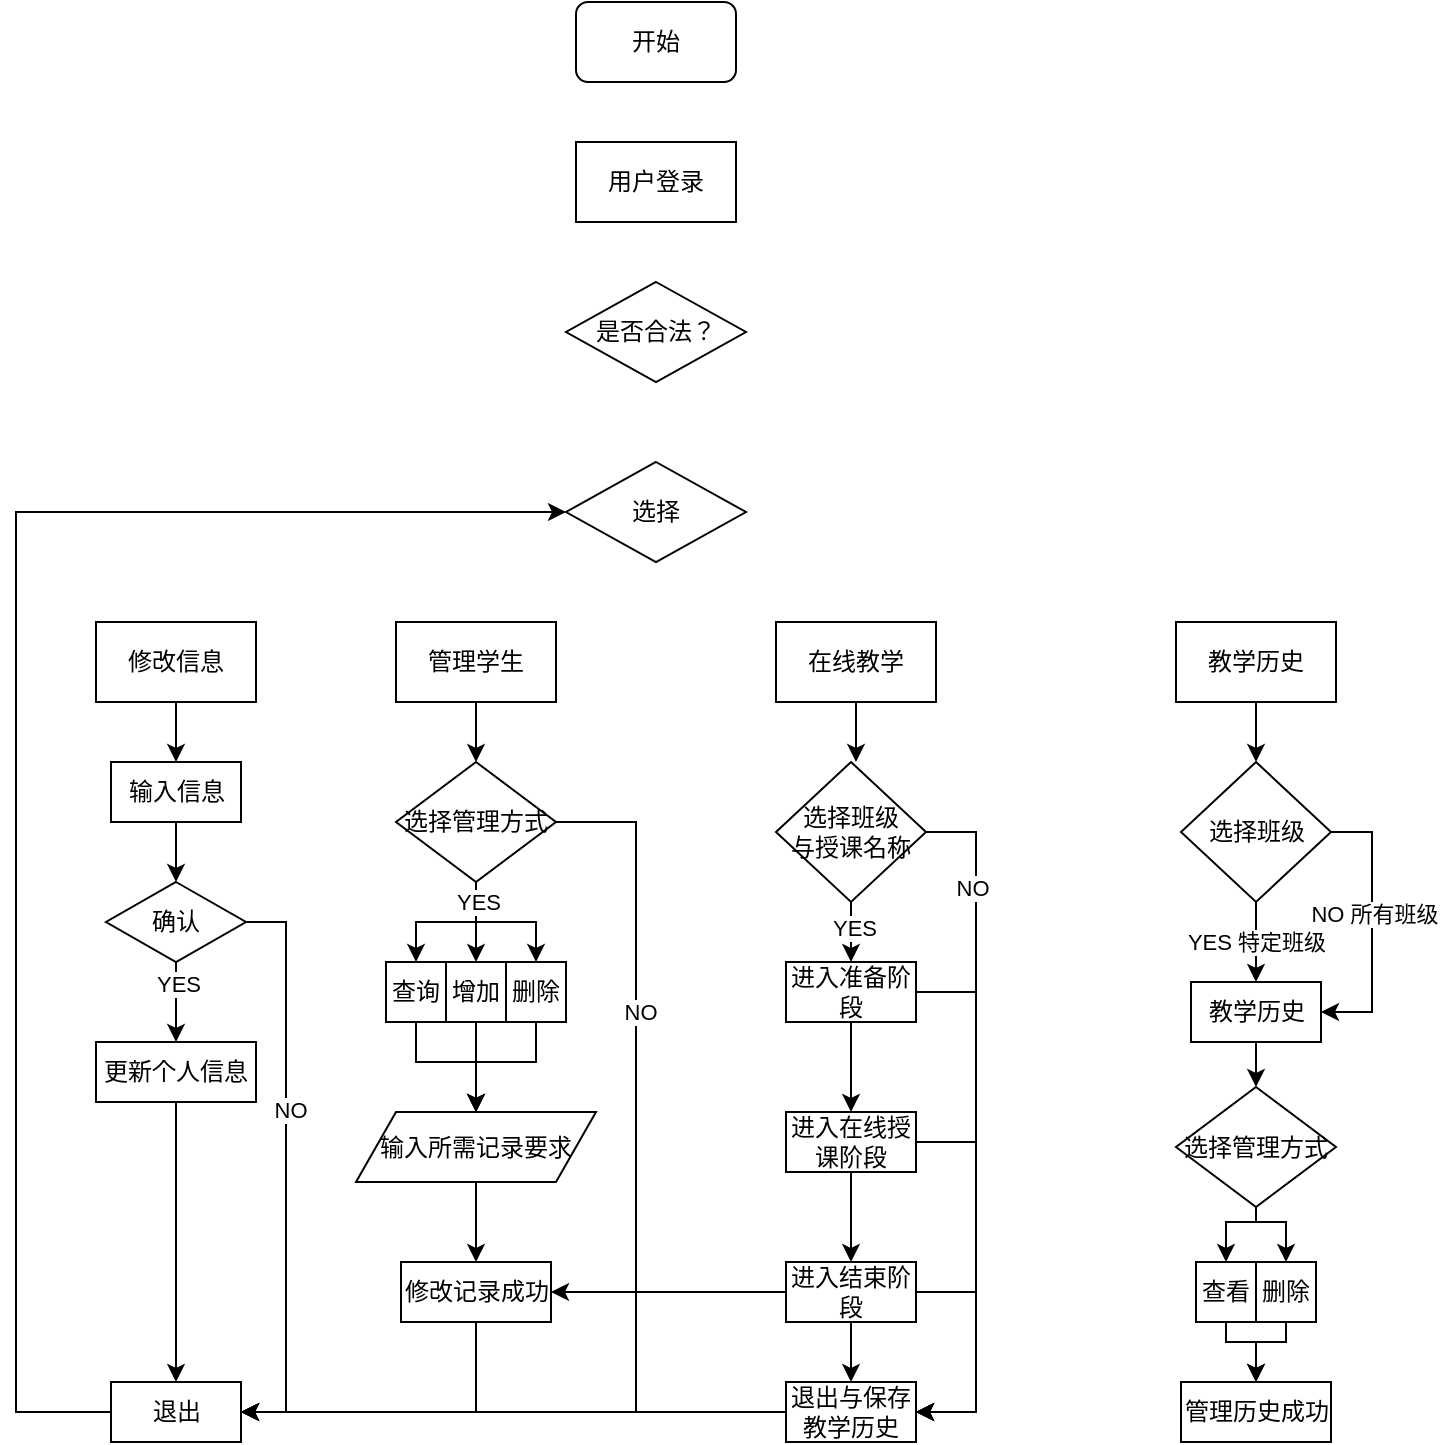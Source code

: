 <mxfile version="17.4.6" type="github">
  <diagram id="FC8rwYeyVndhtEH0XKV2" name="Page-1">
    <mxGraphModel dx="1108" dy="736" grid="1" gridSize="10" guides="1" tooltips="1" connect="1" arrows="1" fold="1" page="1" pageScale="1" pageWidth="827" pageHeight="1169" math="0" shadow="0">
      <root>
        <mxCell id="0" />
        <mxCell id="1" parent="0" />
        <mxCell id="85pWiXQKtu7gLdS7Zu_Z-2" value="开始" style="rounded=1;whiteSpace=wrap;html=1;" vertex="1" parent="1">
          <mxGeometry x="330" y="20" width="80" height="40" as="geometry" />
        </mxCell>
        <mxCell id="85pWiXQKtu7gLdS7Zu_Z-4" value="用户登录" style="rounded=0;whiteSpace=wrap;html=1;" vertex="1" parent="1">
          <mxGeometry x="330" y="90" width="80" height="40" as="geometry" />
        </mxCell>
        <mxCell id="85pWiXQKtu7gLdS7Zu_Z-5" value="是否合法？" style="rhombus;whiteSpace=wrap;html=1;" vertex="1" parent="1">
          <mxGeometry x="325" y="160" width="90" height="50" as="geometry" />
        </mxCell>
        <mxCell id="85pWiXQKtu7gLdS7Zu_Z-6" value="选择" style="rhombus;whiteSpace=wrap;html=1;" vertex="1" parent="1">
          <mxGeometry x="325" y="250" width="90" height="50" as="geometry" />
        </mxCell>
        <mxCell id="85pWiXQKtu7gLdS7Zu_Z-23" style="edgeStyle=orthogonalEdgeStyle;rounded=0;orthogonalLoop=1;jettySize=auto;html=1;entryX=0.5;entryY=0;entryDx=0;entryDy=0;" edge="1" parent="1" source="85pWiXQKtu7gLdS7Zu_Z-7" target="85pWiXQKtu7gLdS7Zu_Z-19">
          <mxGeometry relative="1" as="geometry" />
        </mxCell>
        <mxCell id="85pWiXQKtu7gLdS7Zu_Z-7" value="修改信息" style="rounded=0;whiteSpace=wrap;html=1;" vertex="1" parent="1">
          <mxGeometry x="90" y="330" width="80" height="40" as="geometry" />
        </mxCell>
        <mxCell id="85pWiXQKtu7gLdS7Zu_Z-37" style="edgeStyle=orthogonalEdgeStyle;rounded=0;orthogonalLoop=1;jettySize=auto;html=1;exitX=0.5;exitY=1;exitDx=0;exitDy=0;" edge="1" parent="1" source="85pWiXQKtu7gLdS7Zu_Z-10" target="85pWiXQKtu7gLdS7Zu_Z-13">
          <mxGeometry relative="1" as="geometry" />
        </mxCell>
        <mxCell id="85pWiXQKtu7gLdS7Zu_Z-10" value="管理学生" style="rounded=0;whiteSpace=wrap;html=1;" vertex="1" parent="1">
          <mxGeometry x="240" y="330" width="80" height="40" as="geometry" />
        </mxCell>
        <mxCell id="85pWiXQKtu7gLdS7Zu_Z-60" style="edgeStyle=orthogonalEdgeStyle;rounded=0;orthogonalLoop=1;jettySize=auto;html=1;" edge="1" parent="1" source="85pWiXQKtu7gLdS7Zu_Z-11">
          <mxGeometry relative="1" as="geometry">
            <mxPoint x="470" y="400" as="targetPoint" />
          </mxGeometry>
        </mxCell>
        <mxCell id="85pWiXQKtu7gLdS7Zu_Z-11" value="在线教学" style="rounded=0;whiteSpace=wrap;html=1;" vertex="1" parent="1">
          <mxGeometry x="430" y="330" width="80" height="40" as="geometry" />
        </mxCell>
        <mxCell id="85pWiXQKtu7gLdS7Zu_Z-99" style="edgeStyle=orthogonalEdgeStyle;rounded=0;orthogonalLoop=1;jettySize=auto;html=1;entryX=0.5;entryY=0;entryDx=0;entryDy=0;" edge="1" parent="1" source="85pWiXQKtu7gLdS7Zu_Z-12" target="85pWiXQKtu7gLdS7Zu_Z-86">
          <mxGeometry relative="1" as="geometry" />
        </mxCell>
        <mxCell id="85pWiXQKtu7gLdS7Zu_Z-12" value="教学历史" style="rounded=0;whiteSpace=wrap;html=1;" vertex="1" parent="1">
          <mxGeometry x="630" y="330" width="80" height="40" as="geometry" />
        </mxCell>
        <mxCell id="85pWiXQKtu7gLdS7Zu_Z-38" style="edgeStyle=orthogonalEdgeStyle;rounded=0;orthogonalLoop=1;jettySize=auto;html=1;exitX=0.5;exitY=1;exitDx=0;exitDy=0;" edge="1" parent="1" source="85pWiXQKtu7gLdS7Zu_Z-13" target="85pWiXQKtu7gLdS7Zu_Z-14">
          <mxGeometry relative="1" as="geometry" />
        </mxCell>
        <mxCell id="85pWiXQKtu7gLdS7Zu_Z-39" style="edgeStyle=orthogonalEdgeStyle;rounded=0;orthogonalLoop=1;jettySize=auto;html=1;exitX=0.5;exitY=1;exitDx=0;exitDy=0;entryX=0.5;entryY=0;entryDx=0;entryDy=0;" edge="1" parent="1" source="85pWiXQKtu7gLdS7Zu_Z-13" target="85pWiXQKtu7gLdS7Zu_Z-16">
          <mxGeometry relative="1" as="geometry" />
        </mxCell>
        <mxCell id="85pWiXQKtu7gLdS7Zu_Z-40" style="edgeStyle=orthogonalEdgeStyle;rounded=0;orthogonalLoop=1;jettySize=auto;html=1;exitX=0.5;exitY=1;exitDx=0;exitDy=0;entryX=0.5;entryY=0;entryDx=0;entryDy=0;" edge="1" parent="1" source="85pWiXQKtu7gLdS7Zu_Z-13" target="85pWiXQKtu7gLdS7Zu_Z-17">
          <mxGeometry relative="1" as="geometry" />
        </mxCell>
        <mxCell id="85pWiXQKtu7gLdS7Zu_Z-48" value="YES" style="edgeLabel;html=1;align=center;verticalAlign=middle;resizable=0;points=[];" vertex="1" connectable="0" parent="85pWiXQKtu7gLdS7Zu_Z-40">
          <mxGeometry x="-0.714" y="1" relative="1" as="geometry">
            <mxPoint as="offset" />
          </mxGeometry>
        </mxCell>
        <mxCell id="85pWiXQKtu7gLdS7Zu_Z-55" style="edgeStyle=orthogonalEdgeStyle;rounded=0;orthogonalLoop=1;jettySize=auto;html=1;exitX=1;exitY=0.5;exitDx=0;exitDy=0;entryX=1;entryY=0.5;entryDx=0;entryDy=0;" edge="1" parent="1" source="85pWiXQKtu7gLdS7Zu_Z-13" target="85pWiXQKtu7gLdS7Zu_Z-31">
          <mxGeometry relative="1" as="geometry">
            <Array as="points">
              <mxPoint x="360" y="430" />
              <mxPoint x="360" y="725" />
            </Array>
          </mxGeometry>
        </mxCell>
        <mxCell id="85pWiXQKtu7gLdS7Zu_Z-56" value="NO" style="edgeLabel;html=1;align=center;verticalAlign=middle;resizable=0;points=[];" vertex="1" connectable="0" parent="85pWiXQKtu7gLdS7Zu_Z-55">
          <mxGeometry x="-0.493" y="2" relative="1" as="geometry">
            <mxPoint as="offset" />
          </mxGeometry>
        </mxCell>
        <mxCell id="85pWiXQKtu7gLdS7Zu_Z-13" value="选择管理方式" style="rhombus;whiteSpace=wrap;html=1;" vertex="1" parent="1">
          <mxGeometry x="240" y="400" width="80" height="60" as="geometry" />
        </mxCell>
        <mxCell id="85pWiXQKtu7gLdS7Zu_Z-41" style="edgeStyle=orthogonalEdgeStyle;rounded=0;orthogonalLoop=1;jettySize=auto;html=1;exitX=0.5;exitY=1;exitDx=0;exitDy=0;entryX=0.5;entryY=0;entryDx=0;entryDy=0;" edge="1" parent="1" source="85pWiXQKtu7gLdS7Zu_Z-14" target="85pWiXQKtu7gLdS7Zu_Z-35">
          <mxGeometry relative="1" as="geometry">
            <Array as="points">
              <mxPoint x="250" y="550" />
              <mxPoint x="280" y="550" />
            </Array>
          </mxGeometry>
        </mxCell>
        <mxCell id="85pWiXQKtu7gLdS7Zu_Z-14" value="查询" style="rounded=0;whiteSpace=wrap;html=1;" vertex="1" parent="1">
          <mxGeometry x="235" y="500" width="30" height="30" as="geometry" />
        </mxCell>
        <mxCell id="85pWiXQKtu7gLdS7Zu_Z-42" style="edgeStyle=orthogonalEdgeStyle;rounded=0;orthogonalLoop=1;jettySize=auto;html=1;exitX=0.5;exitY=1;exitDx=0;exitDy=0;entryX=0.5;entryY=0;entryDx=0;entryDy=0;" edge="1" parent="1" source="85pWiXQKtu7gLdS7Zu_Z-16" target="85pWiXQKtu7gLdS7Zu_Z-35">
          <mxGeometry relative="1" as="geometry" />
        </mxCell>
        <mxCell id="85pWiXQKtu7gLdS7Zu_Z-16" value="增加" style="rounded=0;whiteSpace=wrap;html=1;" vertex="1" parent="1">
          <mxGeometry x="265" y="500" width="30" height="30" as="geometry" />
        </mxCell>
        <mxCell id="85pWiXQKtu7gLdS7Zu_Z-43" style="edgeStyle=orthogonalEdgeStyle;rounded=0;orthogonalLoop=1;jettySize=auto;html=1;exitX=0.5;exitY=1;exitDx=0;exitDy=0;entryX=0.5;entryY=0;entryDx=0;entryDy=0;" edge="1" parent="1" source="85pWiXQKtu7gLdS7Zu_Z-17" target="85pWiXQKtu7gLdS7Zu_Z-35">
          <mxGeometry relative="1" as="geometry">
            <Array as="points">
              <mxPoint x="310" y="550" />
              <mxPoint x="280" y="550" />
            </Array>
          </mxGeometry>
        </mxCell>
        <mxCell id="85pWiXQKtu7gLdS7Zu_Z-17" value="删除" style="rounded=0;whiteSpace=wrap;html=1;" vertex="1" parent="1">
          <mxGeometry x="295" y="500" width="30" height="30" as="geometry" />
        </mxCell>
        <mxCell id="85pWiXQKtu7gLdS7Zu_Z-24" style="edgeStyle=orthogonalEdgeStyle;rounded=0;orthogonalLoop=1;jettySize=auto;html=1;exitX=0.5;exitY=1;exitDx=0;exitDy=0;entryX=0.5;entryY=0;entryDx=0;entryDy=0;" edge="1" parent="1" source="85pWiXQKtu7gLdS7Zu_Z-19" target="85pWiXQKtu7gLdS7Zu_Z-21">
          <mxGeometry relative="1" as="geometry" />
        </mxCell>
        <mxCell id="85pWiXQKtu7gLdS7Zu_Z-19" value="输入信息" style="rounded=0;whiteSpace=wrap;html=1;" vertex="1" parent="1">
          <mxGeometry x="97.5" y="400" width="65" height="30" as="geometry" />
        </mxCell>
        <mxCell id="85pWiXQKtu7gLdS7Zu_Z-25" style="edgeStyle=orthogonalEdgeStyle;rounded=0;orthogonalLoop=1;jettySize=auto;html=1;exitX=0.5;exitY=1;exitDx=0;exitDy=0;" edge="1" parent="1" source="85pWiXQKtu7gLdS7Zu_Z-21" target="85pWiXQKtu7gLdS7Zu_Z-22">
          <mxGeometry relative="1" as="geometry" />
        </mxCell>
        <mxCell id="85pWiXQKtu7gLdS7Zu_Z-27" value="YES" style="edgeLabel;html=1;align=center;verticalAlign=middle;resizable=0;points=[];" vertex="1" connectable="0" parent="85pWiXQKtu7gLdS7Zu_Z-25">
          <mxGeometry x="-0.45" y="1" relative="1" as="geometry">
            <mxPoint as="offset" />
          </mxGeometry>
        </mxCell>
        <mxCell id="85pWiXQKtu7gLdS7Zu_Z-32" style="edgeStyle=orthogonalEdgeStyle;rounded=0;orthogonalLoop=1;jettySize=auto;html=1;exitX=1;exitY=0.5;exitDx=0;exitDy=0;entryX=1;entryY=0.5;entryDx=0;entryDy=0;" edge="1" parent="1" source="85pWiXQKtu7gLdS7Zu_Z-21" target="85pWiXQKtu7gLdS7Zu_Z-31">
          <mxGeometry relative="1" as="geometry" />
        </mxCell>
        <mxCell id="85pWiXQKtu7gLdS7Zu_Z-33" value="NO" style="edgeLabel;html=1;align=center;verticalAlign=middle;resizable=0;points=[];" vertex="1" connectable="0" parent="85pWiXQKtu7gLdS7Zu_Z-32">
          <mxGeometry x="-0.21" y="2" relative="1" as="geometry">
            <mxPoint as="offset" />
          </mxGeometry>
        </mxCell>
        <mxCell id="85pWiXQKtu7gLdS7Zu_Z-21" value="确认" style="rhombus;whiteSpace=wrap;html=1;" vertex="1" parent="1">
          <mxGeometry x="95" y="460" width="70" height="40" as="geometry" />
        </mxCell>
        <mxCell id="85pWiXQKtu7gLdS7Zu_Z-52" style="edgeStyle=orthogonalEdgeStyle;rounded=0;orthogonalLoop=1;jettySize=auto;html=1;entryX=0.5;entryY=0;entryDx=0;entryDy=0;" edge="1" parent="1" source="85pWiXQKtu7gLdS7Zu_Z-22" target="85pWiXQKtu7gLdS7Zu_Z-31">
          <mxGeometry relative="1" as="geometry" />
        </mxCell>
        <mxCell id="85pWiXQKtu7gLdS7Zu_Z-22" value="更新个人信息" style="rounded=0;whiteSpace=wrap;html=1;" vertex="1" parent="1">
          <mxGeometry x="90" y="540" width="80" height="30" as="geometry" />
        </mxCell>
        <mxCell id="85pWiXQKtu7gLdS7Zu_Z-34" style="edgeStyle=orthogonalEdgeStyle;rounded=0;orthogonalLoop=1;jettySize=auto;html=1;entryX=0;entryY=0.5;entryDx=0;entryDy=0;" edge="1" parent="1" source="85pWiXQKtu7gLdS7Zu_Z-31" target="85pWiXQKtu7gLdS7Zu_Z-6">
          <mxGeometry relative="1" as="geometry">
            <Array as="points">
              <mxPoint x="50" y="725" />
              <mxPoint x="50" y="275" />
            </Array>
          </mxGeometry>
        </mxCell>
        <mxCell id="85pWiXQKtu7gLdS7Zu_Z-31" value="退出" style="rounded=0;whiteSpace=wrap;html=1;" vertex="1" parent="1">
          <mxGeometry x="97.5" y="710" width="65" height="30" as="geometry" />
        </mxCell>
        <mxCell id="85pWiXQKtu7gLdS7Zu_Z-45" style="edgeStyle=orthogonalEdgeStyle;rounded=0;orthogonalLoop=1;jettySize=auto;html=1;entryX=0.5;entryY=0;entryDx=0;entryDy=0;" edge="1" parent="1" source="85pWiXQKtu7gLdS7Zu_Z-35" target="85pWiXQKtu7gLdS7Zu_Z-44">
          <mxGeometry relative="1" as="geometry" />
        </mxCell>
        <mxCell id="85pWiXQKtu7gLdS7Zu_Z-35" value="输入所需记录要求" style="shape=parallelogram;perimeter=parallelogramPerimeter;whiteSpace=wrap;html=1;fixedSize=1;" vertex="1" parent="1">
          <mxGeometry x="220" y="575" width="120" height="35" as="geometry" />
        </mxCell>
        <mxCell id="85pWiXQKtu7gLdS7Zu_Z-54" style="edgeStyle=orthogonalEdgeStyle;rounded=0;orthogonalLoop=1;jettySize=auto;html=1;entryX=1;entryY=0.5;entryDx=0;entryDy=0;" edge="1" parent="1" source="85pWiXQKtu7gLdS7Zu_Z-44" target="85pWiXQKtu7gLdS7Zu_Z-31">
          <mxGeometry relative="1" as="geometry">
            <Array as="points">
              <mxPoint x="280" y="725" />
            </Array>
          </mxGeometry>
        </mxCell>
        <mxCell id="85pWiXQKtu7gLdS7Zu_Z-44" value="修改记录成功" style="rounded=0;whiteSpace=wrap;html=1;" vertex="1" parent="1">
          <mxGeometry x="242.5" y="650" width="75" height="30" as="geometry" />
        </mxCell>
        <mxCell id="85pWiXQKtu7gLdS7Zu_Z-76" style="edgeStyle=orthogonalEdgeStyle;rounded=0;orthogonalLoop=1;jettySize=auto;html=1;entryX=0.5;entryY=0;entryDx=0;entryDy=0;" edge="1" parent="1" source="85pWiXQKtu7gLdS7Zu_Z-61" target="85pWiXQKtu7gLdS7Zu_Z-62">
          <mxGeometry relative="1" as="geometry" />
        </mxCell>
        <mxCell id="85pWiXQKtu7gLdS7Zu_Z-77" style="edgeStyle=orthogonalEdgeStyle;rounded=0;orthogonalLoop=1;jettySize=auto;html=1;entryX=1;entryY=0.5;entryDx=0;entryDy=0;" edge="1" parent="1" source="85pWiXQKtu7gLdS7Zu_Z-61" target="85pWiXQKtu7gLdS7Zu_Z-69">
          <mxGeometry relative="1" as="geometry">
            <Array as="points">
              <mxPoint x="530" y="515" />
              <mxPoint x="530" y="725" />
            </Array>
          </mxGeometry>
        </mxCell>
        <mxCell id="85pWiXQKtu7gLdS7Zu_Z-61" value="进入准备阶段" style="rounded=0;whiteSpace=wrap;html=1;" vertex="1" parent="1">
          <mxGeometry x="435" y="500" width="65" height="30" as="geometry" />
        </mxCell>
        <mxCell id="85pWiXQKtu7gLdS7Zu_Z-78" style="edgeStyle=orthogonalEdgeStyle;rounded=0;orthogonalLoop=1;jettySize=auto;html=1;entryX=0.5;entryY=0;entryDx=0;entryDy=0;" edge="1" parent="1" source="85pWiXQKtu7gLdS7Zu_Z-62" target="85pWiXQKtu7gLdS7Zu_Z-68">
          <mxGeometry relative="1" as="geometry" />
        </mxCell>
        <mxCell id="85pWiXQKtu7gLdS7Zu_Z-79" style="edgeStyle=orthogonalEdgeStyle;rounded=0;orthogonalLoop=1;jettySize=auto;html=1;entryX=1;entryY=0.5;entryDx=0;entryDy=0;" edge="1" parent="1" source="85pWiXQKtu7gLdS7Zu_Z-62" target="85pWiXQKtu7gLdS7Zu_Z-69">
          <mxGeometry relative="1" as="geometry">
            <Array as="points">
              <mxPoint x="530" y="590" />
              <mxPoint x="530" y="725" />
            </Array>
          </mxGeometry>
        </mxCell>
        <mxCell id="85pWiXQKtu7gLdS7Zu_Z-62" value="进入在线授课阶段" style="rounded=0;whiteSpace=wrap;html=1;" vertex="1" parent="1">
          <mxGeometry x="435" y="575" width="65" height="30" as="geometry" />
        </mxCell>
        <mxCell id="85pWiXQKtu7gLdS7Zu_Z-80" style="edgeStyle=orthogonalEdgeStyle;rounded=0;orthogonalLoop=1;jettySize=auto;html=1;entryX=0.5;entryY=0;entryDx=0;entryDy=0;" edge="1" parent="1" source="85pWiXQKtu7gLdS7Zu_Z-68" target="85pWiXQKtu7gLdS7Zu_Z-69">
          <mxGeometry relative="1" as="geometry" />
        </mxCell>
        <mxCell id="85pWiXQKtu7gLdS7Zu_Z-81" style="edgeStyle=orthogonalEdgeStyle;rounded=0;orthogonalLoop=1;jettySize=auto;html=1;entryX=1;entryY=0.5;entryDx=0;entryDy=0;" edge="1" parent="1" source="85pWiXQKtu7gLdS7Zu_Z-68" target="85pWiXQKtu7gLdS7Zu_Z-69">
          <mxGeometry relative="1" as="geometry">
            <Array as="points">
              <mxPoint x="530" y="665" />
              <mxPoint x="530" y="725" />
            </Array>
          </mxGeometry>
        </mxCell>
        <mxCell id="85pWiXQKtu7gLdS7Zu_Z-85" value="" style="edgeStyle=orthogonalEdgeStyle;rounded=0;orthogonalLoop=1;jettySize=auto;html=1;" edge="1" parent="1" source="85pWiXQKtu7gLdS7Zu_Z-68" target="85pWiXQKtu7gLdS7Zu_Z-44">
          <mxGeometry relative="1" as="geometry" />
        </mxCell>
        <mxCell id="85pWiXQKtu7gLdS7Zu_Z-68" value="进入结束阶段" style="rounded=0;whiteSpace=wrap;html=1;" vertex="1" parent="1">
          <mxGeometry x="435" y="650" width="65" height="30" as="geometry" />
        </mxCell>
        <mxCell id="85pWiXQKtu7gLdS7Zu_Z-84" style="edgeStyle=orthogonalEdgeStyle;rounded=0;orthogonalLoop=1;jettySize=auto;html=1;entryX=1;entryY=0.5;entryDx=0;entryDy=0;" edge="1" parent="1" source="85pWiXQKtu7gLdS7Zu_Z-69" target="85pWiXQKtu7gLdS7Zu_Z-31">
          <mxGeometry relative="1" as="geometry" />
        </mxCell>
        <mxCell id="85pWiXQKtu7gLdS7Zu_Z-69" value="退出与保存教学历史" style="rounded=0;whiteSpace=wrap;html=1;" vertex="1" parent="1">
          <mxGeometry x="435" y="710" width="65" height="30" as="geometry" />
        </mxCell>
        <mxCell id="85pWiXQKtu7gLdS7Zu_Z-73" style="edgeStyle=orthogonalEdgeStyle;rounded=0;orthogonalLoop=1;jettySize=auto;html=1;entryX=0.5;entryY=0;entryDx=0;entryDy=0;" edge="1" parent="1" source="85pWiXQKtu7gLdS7Zu_Z-71" target="85pWiXQKtu7gLdS7Zu_Z-61">
          <mxGeometry relative="1" as="geometry" />
        </mxCell>
        <mxCell id="85pWiXQKtu7gLdS7Zu_Z-74" value="YES" style="edgeLabel;html=1;align=center;verticalAlign=middle;resizable=0;points=[];" vertex="1" connectable="0" parent="85pWiXQKtu7gLdS7Zu_Z-73">
          <mxGeometry x="0.32" y="1" relative="1" as="geometry">
            <mxPoint as="offset" />
          </mxGeometry>
        </mxCell>
        <mxCell id="85pWiXQKtu7gLdS7Zu_Z-82" style="edgeStyle=orthogonalEdgeStyle;rounded=0;orthogonalLoop=1;jettySize=auto;html=1;entryX=1;entryY=0.5;entryDx=0;entryDy=0;" edge="1" parent="1" source="85pWiXQKtu7gLdS7Zu_Z-71" target="85pWiXQKtu7gLdS7Zu_Z-69">
          <mxGeometry relative="1" as="geometry">
            <Array as="points">
              <mxPoint x="530" y="435" />
              <mxPoint x="530" y="725" />
            </Array>
          </mxGeometry>
        </mxCell>
        <mxCell id="85pWiXQKtu7gLdS7Zu_Z-83" value="NO" style="edgeLabel;html=1;align=center;verticalAlign=middle;resizable=0;points=[];" vertex="1" connectable="0" parent="85pWiXQKtu7gLdS7Zu_Z-82">
          <mxGeometry x="-0.692" y="-2" relative="1" as="geometry">
            <mxPoint as="offset" />
          </mxGeometry>
        </mxCell>
        <mxCell id="85pWiXQKtu7gLdS7Zu_Z-71" value="选择班级&lt;br&gt;与授课名称" style="rhombus;whiteSpace=wrap;html=1;" vertex="1" parent="1">
          <mxGeometry x="430" y="400" width="75" height="70" as="geometry" />
        </mxCell>
        <mxCell id="85pWiXQKtu7gLdS7Zu_Z-91" style="edgeStyle=orthogonalEdgeStyle;rounded=0;orthogonalLoop=1;jettySize=auto;html=1;entryX=0.5;entryY=0;entryDx=0;entryDy=0;" edge="1" parent="1" source="85pWiXQKtu7gLdS7Zu_Z-86" target="85pWiXQKtu7gLdS7Zu_Z-88">
          <mxGeometry relative="1" as="geometry" />
        </mxCell>
        <mxCell id="85pWiXQKtu7gLdS7Zu_Z-92" value="YES 特定班级" style="edgeLabel;html=1;align=center;verticalAlign=middle;resizable=0;points=[];" vertex="1" connectable="0" parent="85pWiXQKtu7gLdS7Zu_Z-91">
          <mxGeometry x="0.54" y="3" relative="1" as="geometry">
            <mxPoint x="-3" y="-11" as="offset" />
          </mxGeometry>
        </mxCell>
        <mxCell id="85pWiXQKtu7gLdS7Zu_Z-94" style="edgeStyle=orthogonalEdgeStyle;rounded=0;orthogonalLoop=1;jettySize=auto;html=1;entryX=1;entryY=0.5;entryDx=0;entryDy=0;" edge="1" parent="1" source="85pWiXQKtu7gLdS7Zu_Z-86" target="85pWiXQKtu7gLdS7Zu_Z-88">
          <mxGeometry relative="1" as="geometry">
            <Array as="points">
              <mxPoint x="728" y="435" />
              <mxPoint x="728" y="525" />
            </Array>
          </mxGeometry>
        </mxCell>
        <mxCell id="85pWiXQKtu7gLdS7Zu_Z-95" value="NO 所有班级" style="edgeLabel;html=1;align=center;verticalAlign=middle;resizable=0;points=[];" vertex="1" connectable="0" parent="85pWiXQKtu7gLdS7Zu_Z-94">
          <mxGeometry x="-0.11" y="1" relative="1" as="geometry">
            <mxPoint y="1" as="offset" />
          </mxGeometry>
        </mxCell>
        <mxCell id="85pWiXQKtu7gLdS7Zu_Z-86" value="选择班级" style="rhombus;whiteSpace=wrap;html=1;" vertex="1" parent="1">
          <mxGeometry x="632.5" y="400" width="75" height="70" as="geometry" />
        </mxCell>
        <mxCell id="85pWiXQKtu7gLdS7Zu_Z-100" style="edgeStyle=orthogonalEdgeStyle;rounded=0;orthogonalLoop=1;jettySize=auto;html=1;exitX=0.5;exitY=1;exitDx=0;exitDy=0;entryX=0.5;entryY=0;entryDx=0;entryDy=0;" edge="1" parent="1" source="85pWiXQKtu7gLdS7Zu_Z-88" target="85pWiXQKtu7gLdS7Zu_Z-89">
          <mxGeometry relative="1" as="geometry" />
        </mxCell>
        <mxCell id="85pWiXQKtu7gLdS7Zu_Z-88" value="教学历史" style="rounded=0;whiteSpace=wrap;html=1;" vertex="1" parent="1">
          <mxGeometry x="637.5" y="510" width="65" height="30" as="geometry" />
        </mxCell>
        <mxCell id="85pWiXQKtu7gLdS7Zu_Z-101" style="edgeStyle=orthogonalEdgeStyle;rounded=0;orthogonalLoop=1;jettySize=auto;html=1;exitX=0.5;exitY=1;exitDx=0;exitDy=0;entryX=0.5;entryY=0;entryDx=0;entryDy=0;" edge="1" parent="1" source="85pWiXQKtu7gLdS7Zu_Z-89" target="85pWiXQKtu7gLdS7Zu_Z-96">
          <mxGeometry relative="1" as="geometry">
            <Array as="points">
              <mxPoint x="670" y="630" />
              <mxPoint x="655" y="630" />
            </Array>
          </mxGeometry>
        </mxCell>
        <mxCell id="85pWiXQKtu7gLdS7Zu_Z-102" style="edgeStyle=orthogonalEdgeStyle;rounded=0;orthogonalLoop=1;jettySize=auto;html=1;exitX=0.5;exitY=1;exitDx=0;exitDy=0;entryX=0.5;entryY=0;entryDx=0;entryDy=0;" edge="1" parent="1" source="85pWiXQKtu7gLdS7Zu_Z-89" target="85pWiXQKtu7gLdS7Zu_Z-97">
          <mxGeometry relative="1" as="geometry">
            <Array as="points">
              <mxPoint x="670" y="630" />
              <mxPoint x="685" y="630" />
            </Array>
          </mxGeometry>
        </mxCell>
        <mxCell id="85pWiXQKtu7gLdS7Zu_Z-89" value="选择管理方式" style="rhombus;whiteSpace=wrap;html=1;" vertex="1" parent="1">
          <mxGeometry x="630" y="562.5" width="80" height="60" as="geometry" />
        </mxCell>
        <mxCell id="85pWiXQKtu7gLdS7Zu_Z-108" style="edgeStyle=orthogonalEdgeStyle;rounded=0;orthogonalLoop=1;jettySize=auto;html=1;exitX=0.5;exitY=1;exitDx=0;exitDy=0;entryX=0.5;entryY=0;entryDx=0;entryDy=0;" edge="1" parent="1" source="85pWiXQKtu7gLdS7Zu_Z-96" target="85pWiXQKtu7gLdS7Zu_Z-98">
          <mxGeometry relative="1" as="geometry">
            <Array as="points">
              <mxPoint x="655" y="690" />
              <mxPoint x="670" y="690" />
            </Array>
          </mxGeometry>
        </mxCell>
        <mxCell id="85pWiXQKtu7gLdS7Zu_Z-96" value="查看" style="rounded=0;whiteSpace=wrap;html=1;" vertex="1" parent="1">
          <mxGeometry x="640" y="650" width="30" height="30" as="geometry" />
        </mxCell>
        <mxCell id="85pWiXQKtu7gLdS7Zu_Z-109" style="edgeStyle=orthogonalEdgeStyle;rounded=0;orthogonalLoop=1;jettySize=auto;html=1;exitX=0.5;exitY=1;exitDx=0;exitDy=0;entryX=0.5;entryY=0;entryDx=0;entryDy=0;" edge="1" parent="1" source="85pWiXQKtu7gLdS7Zu_Z-97" target="85pWiXQKtu7gLdS7Zu_Z-98">
          <mxGeometry relative="1" as="geometry">
            <Array as="points">
              <mxPoint x="685" y="690" />
              <mxPoint x="670" y="690" />
            </Array>
          </mxGeometry>
        </mxCell>
        <mxCell id="85pWiXQKtu7gLdS7Zu_Z-97" value="删除" style="rounded=0;whiteSpace=wrap;html=1;" vertex="1" parent="1">
          <mxGeometry x="670" y="650" width="30" height="30" as="geometry" />
        </mxCell>
        <mxCell id="85pWiXQKtu7gLdS7Zu_Z-98" value="管理历史成功" style="rounded=0;whiteSpace=wrap;html=1;" vertex="1" parent="1">
          <mxGeometry x="632.5" y="710" width="75" height="30" as="geometry" />
        </mxCell>
      </root>
    </mxGraphModel>
  </diagram>
</mxfile>
